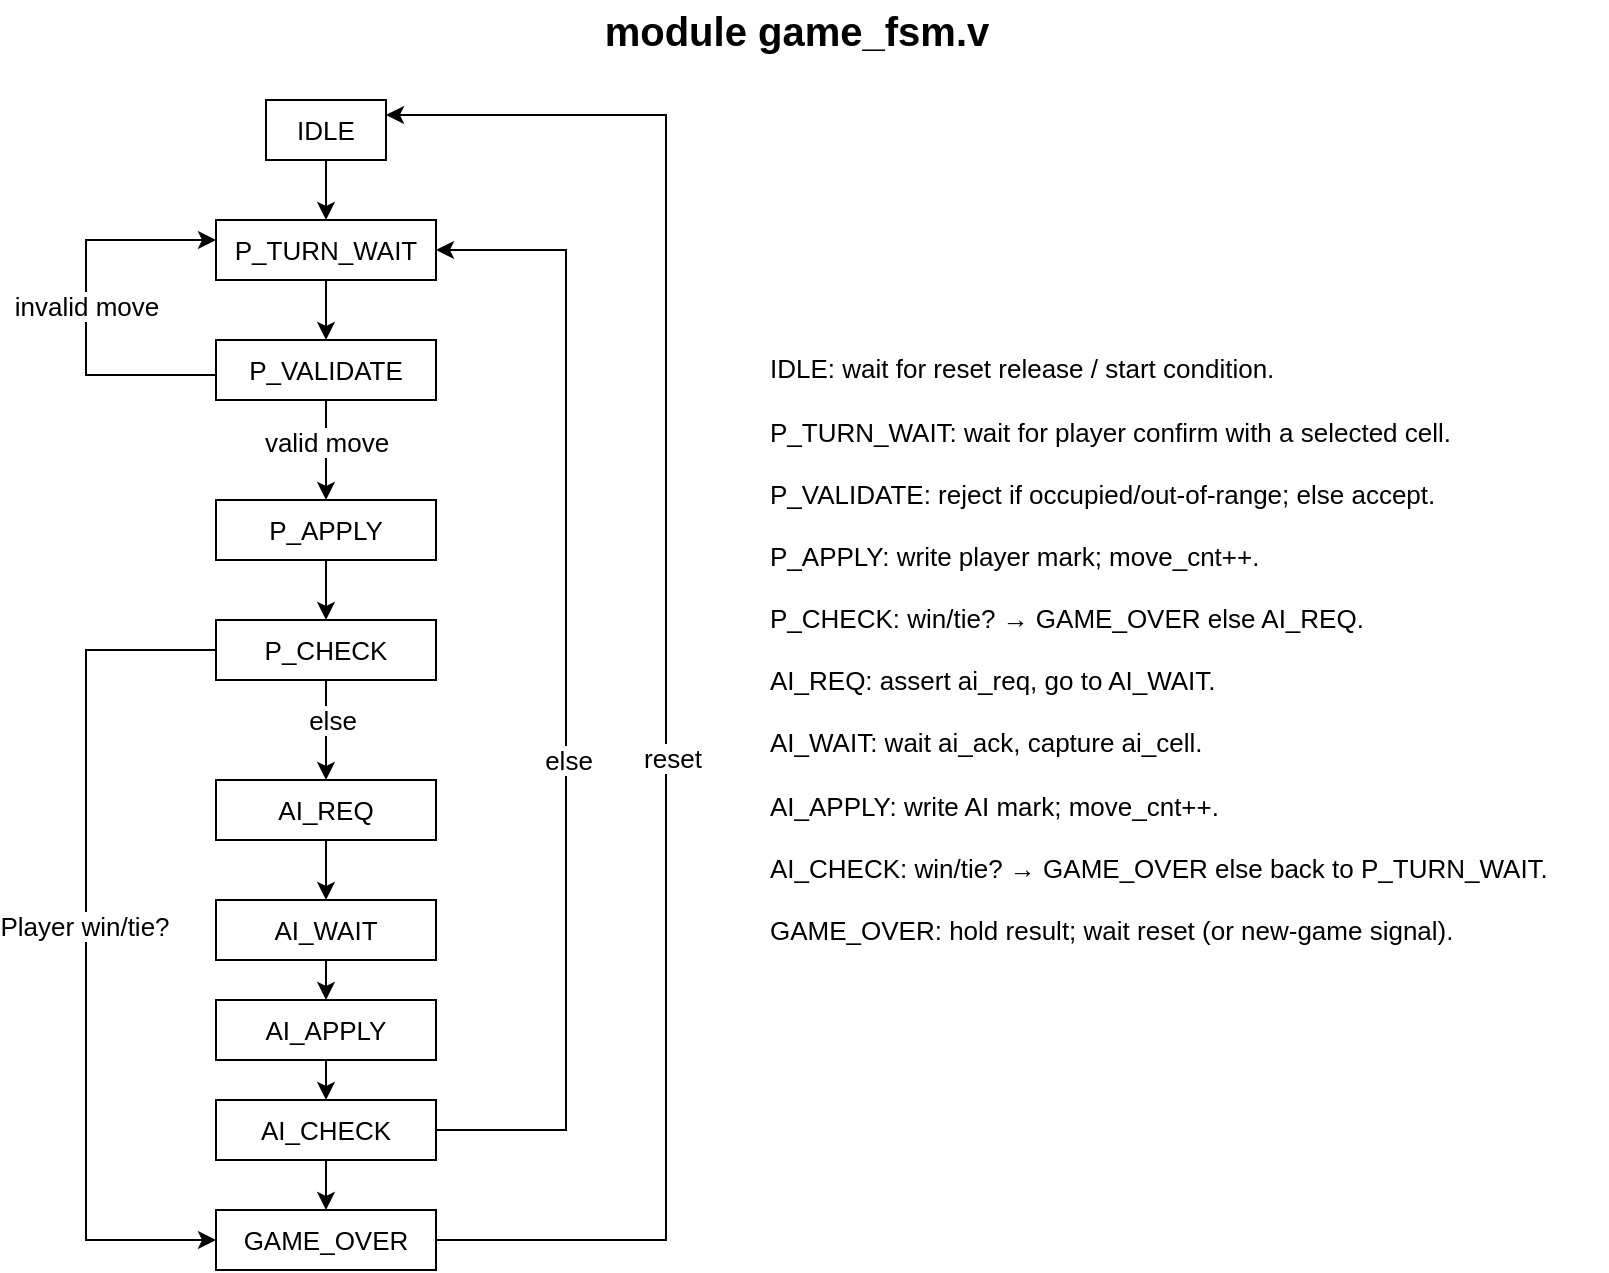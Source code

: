 <mxfile version="28.1.0">
  <diagram name="Page-1" id="iA0EqysozytrNpIPGFQt">
    <mxGraphModel dx="1426" dy="795" grid="1" gridSize="10" guides="1" tooltips="1" connect="1" arrows="1" fold="1" page="1" pageScale="1" pageWidth="850" pageHeight="800" math="0" shadow="0">
      <root>
        <mxCell id="0" />
        <mxCell id="1" parent="0" />
        <mxCell id="JlvJfgP8zCbyhx2JuZmn-36" style="edgeStyle=orthogonalEdgeStyle;rounded=0;orthogonalLoop=1;jettySize=auto;html=1;entryX=0.5;entryY=0;entryDx=0;entryDy=0;fontSize=13;" parent="1" source="JlvJfgP8zCbyhx2JuZmn-24" target="JlvJfgP8zCbyhx2JuZmn-25" edge="1">
          <mxGeometry relative="1" as="geometry" />
        </mxCell>
        <mxCell id="JlvJfgP8zCbyhx2JuZmn-24" value="&lt;div&gt;IDLE&lt;/div&gt;" style="text;html=1;align=center;verticalAlign=middle;whiteSpace=wrap;rounded=0;strokeColor=default;fontSize=13;" parent="1" vertex="1">
          <mxGeometry x="160" y="100" width="60" height="30" as="geometry" />
        </mxCell>
        <mxCell id="JlvJfgP8zCbyhx2JuZmn-37" style="edgeStyle=orthogonalEdgeStyle;rounded=0;orthogonalLoop=1;jettySize=auto;html=1;exitX=0.5;exitY=1;exitDx=0;exitDy=0;entryX=0.5;entryY=0;entryDx=0;entryDy=0;fontSize=13;" parent="1" source="JlvJfgP8zCbyhx2JuZmn-25" target="JlvJfgP8zCbyhx2JuZmn-26" edge="1">
          <mxGeometry relative="1" as="geometry" />
        </mxCell>
        <mxCell id="JlvJfgP8zCbyhx2JuZmn-25" value="&lt;div&gt;P_TURN_WAIT&lt;/div&gt;" style="text;html=1;align=center;verticalAlign=middle;whiteSpace=wrap;rounded=0;strokeColor=default;fontSize=13;" parent="1" vertex="1">
          <mxGeometry x="135" y="160" width="110" height="30" as="geometry" />
        </mxCell>
        <mxCell id="JlvJfgP8zCbyhx2JuZmn-38" style="edgeStyle=orthogonalEdgeStyle;rounded=0;orthogonalLoop=1;jettySize=auto;html=1;entryX=0.5;entryY=0;entryDx=0;entryDy=0;fontSize=13;" parent="1" source="JlvJfgP8zCbyhx2JuZmn-26" target="JlvJfgP8zCbyhx2JuZmn-27" edge="1">
          <mxGeometry relative="1" as="geometry" />
        </mxCell>
        <mxCell id="JlvJfgP8zCbyhx2JuZmn-49" value="&lt;div&gt;valid move&lt;/div&gt;" style="edgeLabel;html=1;align=center;verticalAlign=middle;resizable=0;points=[];fontSize=13;" parent="JlvJfgP8zCbyhx2JuZmn-38" vertex="1" connectable="0">
          <mxGeometry x="0.304" y="1" relative="1" as="geometry">
            <mxPoint x="-1" y="-12" as="offset" />
          </mxGeometry>
        </mxCell>
        <mxCell id="JlvJfgP8zCbyhx2JuZmn-59" style="edgeStyle=orthogonalEdgeStyle;rounded=0;orthogonalLoop=1;jettySize=auto;html=1;exitX=0;exitY=0.5;exitDx=0;exitDy=0;entryX=0;entryY=0.25;entryDx=0;entryDy=0;fontSize=13;" parent="1" edge="1">
          <mxGeometry relative="1" as="geometry">
            <mxPoint x="135" y="237.5" as="sourcePoint" />
            <mxPoint x="135" y="170" as="targetPoint" />
            <Array as="points">
              <mxPoint x="70" y="237.5" />
              <mxPoint x="70" y="170.5" />
            </Array>
          </mxGeometry>
        </mxCell>
        <mxCell id="JlvJfgP8zCbyhx2JuZmn-60" value="&lt;div&gt;invalid move&lt;/div&gt;" style="edgeLabel;html=1;align=center;verticalAlign=middle;resizable=0;points=[];fontSize=13;" parent="JlvJfgP8zCbyhx2JuZmn-59" vertex="1" connectable="0">
          <mxGeometry x="0.011" relative="1" as="geometry">
            <mxPoint as="offset" />
          </mxGeometry>
        </mxCell>
        <mxCell id="JlvJfgP8zCbyhx2JuZmn-26" value="&lt;div&gt;P_VALIDATE&lt;/div&gt;" style="text;html=1;align=center;verticalAlign=middle;whiteSpace=wrap;rounded=0;strokeColor=default;fontSize=13;" parent="1" vertex="1">
          <mxGeometry x="135" y="220" width="110" height="30" as="geometry" />
        </mxCell>
        <mxCell id="JlvJfgP8zCbyhx2JuZmn-39" style="edgeStyle=orthogonalEdgeStyle;rounded=0;orthogonalLoop=1;jettySize=auto;html=1;exitX=0.5;exitY=1;exitDx=0;exitDy=0;fontSize=13;" parent="1" source="JlvJfgP8zCbyhx2JuZmn-27" target="JlvJfgP8zCbyhx2JuZmn-28" edge="1">
          <mxGeometry relative="1" as="geometry" />
        </mxCell>
        <mxCell id="JlvJfgP8zCbyhx2JuZmn-27" value="&lt;div&gt;P_APPLY&lt;/div&gt;" style="text;html=1;align=center;verticalAlign=middle;whiteSpace=wrap;rounded=0;strokeColor=default;fontSize=13;" parent="1" vertex="1">
          <mxGeometry x="135" y="300" width="110" height="30" as="geometry" />
        </mxCell>
        <mxCell id="JlvJfgP8zCbyhx2JuZmn-40" style="edgeStyle=orthogonalEdgeStyle;rounded=0;orthogonalLoop=1;jettySize=auto;html=1;exitX=0.5;exitY=1;exitDx=0;exitDy=0;entryX=0.5;entryY=0;entryDx=0;entryDy=0;fontSize=13;" parent="1" source="JlvJfgP8zCbyhx2JuZmn-28" target="JlvJfgP8zCbyhx2JuZmn-29" edge="1">
          <mxGeometry relative="1" as="geometry" />
        </mxCell>
        <mxCell id="JlvJfgP8zCbyhx2JuZmn-50" value="else" style="edgeLabel;html=1;align=center;verticalAlign=middle;resizable=0;points=[];fontSize=13;" parent="JlvJfgP8zCbyhx2JuZmn-40" vertex="1" connectable="0">
          <mxGeometry x="-0.2" y="3" relative="1" as="geometry">
            <mxPoint as="offset" />
          </mxGeometry>
        </mxCell>
        <mxCell id="JlvJfgP8zCbyhx2JuZmn-52" style="edgeStyle=orthogonalEdgeStyle;rounded=0;orthogonalLoop=1;jettySize=auto;html=1;entryX=0;entryY=0.5;entryDx=0;entryDy=0;fontSize=13;" parent="1" source="JlvJfgP8zCbyhx2JuZmn-28" target="JlvJfgP8zCbyhx2JuZmn-33" edge="1">
          <mxGeometry relative="1" as="geometry">
            <mxPoint x="-30" y="670" as="targetPoint" />
            <Array as="points">
              <mxPoint x="70" y="375" />
              <mxPoint x="70" y="670" />
            </Array>
          </mxGeometry>
        </mxCell>
        <mxCell id="JlvJfgP8zCbyhx2JuZmn-53" value="Player win/tie?" style="edgeLabel;html=1;align=center;verticalAlign=middle;resizable=0;points=[];fontSize=13;" parent="JlvJfgP8zCbyhx2JuZmn-52" vertex="1" connectable="0">
          <mxGeometry x="-0.194" y="-1" relative="1" as="geometry">
            <mxPoint y="31" as="offset" />
          </mxGeometry>
        </mxCell>
        <mxCell id="JlvJfgP8zCbyhx2JuZmn-28" value="&lt;div&gt;P_CHECK&lt;/div&gt;" style="text;html=1;align=center;verticalAlign=middle;whiteSpace=wrap;rounded=0;strokeColor=default;fontSize=13;" parent="1" vertex="1">
          <mxGeometry x="135" y="360" width="110" height="30" as="geometry" />
        </mxCell>
        <mxCell id="JlvJfgP8zCbyhx2JuZmn-41" style="edgeStyle=orthogonalEdgeStyle;rounded=0;orthogonalLoop=1;jettySize=auto;html=1;exitX=0.5;exitY=1;exitDx=0;exitDy=0;fontSize=13;" parent="1" source="JlvJfgP8zCbyhx2JuZmn-29" target="JlvJfgP8zCbyhx2JuZmn-30" edge="1">
          <mxGeometry relative="1" as="geometry" />
        </mxCell>
        <mxCell id="JlvJfgP8zCbyhx2JuZmn-29" value="AI_REQ" style="text;html=1;align=center;verticalAlign=middle;whiteSpace=wrap;rounded=0;strokeColor=default;fontSize=13;" parent="1" vertex="1">
          <mxGeometry x="135" y="440" width="110" height="30" as="geometry" />
        </mxCell>
        <mxCell id="JlvJfgP8zCbyhx2JuZmn-42" style="edgeStyle=orthogonalEdgeStyle;rounded=0;orthogonalLoop=1;jettySize=auto;html=1;exitX=0.5;exitY=1;exitDx=0;exitDy=0;entryX=0.5;entryY=0;entryDx=0;entryDy=0;fontSize=13;" parent="1" source="JlvJfgP8zCbyhx2JuZmn-30" target="JlvJfgP8zCbyhx2JuZmn-31" edge="1">
          <mxGeometry relative="1" as="geometry" />
        </mxCell>
        <mxCell id="JlvJfgP8zCbyhx2JuZmn-30" value="AI_WAIT" style="text;html=1;align=center;verticalAlign=middle;whiteSpace=wrap;rounded=0;strokeColor=default;fontSize=13;" parent="1" vertex="1">
          <mxGeometry x="135" y="500" width="110" height="30" as="geometry" />
        </mxCell>
        <mxCell id="JlvJfgP8zCbyhx2JuZmn-43" style="edgeStyle=orthogonalEdgeStyle;rounded=0;orthogonalLoop=1;jettySize=auto;html=1;exitX=0.5;exitY=1;exitDx=0;exitDy=0;entryX=0.5;entryY=0;entryDx=0;entryDy=0;fontSize=13;" parent="1" source="JlvJfgP8zCbyhx2JuZmn-31" target="JlvJfgP8zCbyhx2JuZmn-32" edge="1">
          <mxGeometry relative="1" as="geometry" />
        </mxCell>
        <mxCell id="JlvJfgP8zCbyhx2JuZmn-31" value="AI_APPLY" style="text;html=1;align=center;verticalAlign=middle;whiteSpace=wrap;rounded=0;strokeColor=default;fontSize=13;" parent="1" vertex="1">
          <mxGeometry x="135" y="550" width="110" height="30" as="geometry" />
        </mxCell>
        <mxCell id="JlvJfgP8zCbyhx2JuZmn-44" style="edgeStyle=orthogonalEdgeStyle;rounded=0;orthogonalLoop=1;jettySize=auto;html=1;exitX=0.5;exitY=1;exitDx=0;exitDy=0;entryX=0.5;entryY=0;entryDx=0;entryDy=0;fontSize=13;" parent="1" source="JlvJfgP8zCbyhx2JuZmn-32" target="JlvJfgP8zCbyhx2JuZmn-33" edge="1">
          <mxGeometry relative="1" as="geometry" />
        </mxCell>
        <mxCell id="JlvJfgP8zCbyhx2JuZmn-61" style="edgeStyle=orthogonalEdgeStyle;rounded=0;orthogonalLoop=1;jettySize=auto;html=1;exitX=1;exitY=0.5;exitDx=0;exitDy=0;entryX=1;entryY=0.5;entryDx=0;entryDy=0;fontSize=13;" parent="1" source="JlvJfgP8zCbyhx2JuZmn-32" target="JlvJfgP8zCbyhx2JuZmn-25" edge="1">
          <mxGeometry relative="1" as="geometry">
            <Array as="points">
              <mxPoint x="310" y="615" />
              <mxPoint x="310" y="175" />
            </Array>
          </mxGeometry>
        </mxCell>
        <mxCell id="JlvJfgP8zCbyhx2JuZmn-62" value="else" style="edgeLabel;html=1;align=center;verticalAlign=middle;resizable=0;points=[];fontSize=13;" parent="JlvJfgP8zCbyhx2JuZmn-61" vertex="1" connectable="0">
          <mxGeometry x="0.002" y="-1" relative="1" as="geometry">
            <mxPoint y="35" as="offset" />
          </mxGeometry>
        </mxCell>
        <mxCell id="JlvJfgP8zCbyhx2JuZmn-32" value="AI_CHECK" style="text;html=1;align=center;verticalAlign=middle;whiteSpace=wrap;rounded=0;strokeColor=default;fontSize=13;" parent="1" vertex="1">
          <mxGeometry x="135" y="600" width="110" height="30" as="geometry" />
        </mxCell>
        <mxCell id="JlvJfgP8zCbyhx2JuZmn-54" style="edgeStyle=orthogonalEdgeStyle;rounded=0;orthogonalLoop=1;jettySize=auto;html=1;exitX=1;exitY=0.5;exitDx=0;exitDy=0;entryX=1;entryY=0.25;entryDx=0;entryDy=0;fontSize=13;" parent="1" source="JlvJfgP8zCbyhx2JuZmn-33" target="JlvJfgP8zCbyhx2JuZmn-24" edge="1">
          <mxGeometry relative="1" as="geometry">
            <Array as="points">
              <mxPoint x="360" y="670" />
              <mxPoint x="360" y="108" />
            </Array>
          </mxGeometry>
        </mxCell>
        <mxCell id="JlvJfgP8zCbyhx2JuZmn-57" value="&lt;div&gt;reset&lt;/div&gt;" style="edgeLabel;html=1;align=center;verticalAlign=middle;resizable=0;points=[];fontSize=13;" parent="JlvJfgP8zCbyhx2JuZmn-54" vertex="1" connectable="0">
          <mxGeometry x="-0.129" y="-3" relative="1" as="geometry">
            <mxPoint as="offset" />
          </mxGeometry>
        </mxCell>
        <mxCell id="JlvJfgP8zCbyhx2JuZmn-33" value="GAME_OVER" style="text;html=1;align=center;verticalAlign=middle;whiteSpace=wrap;rounded=0;strokeColor=default;fontSize=13;" parent="1" vertex="1">
          <mxGeometry x="135" y="655" width="110" height="30" as="geometry" />
        </mxCell>
        <mxCell id="JlvJfgP8zCbyhx2JuZmn-73" style="edgeStyle=orthogonalEdgeStyle;rounded=0;orthogonalLoop=1;jettySize=auto;html=1;exitX=0.5;exitY=1;exitDx=0;exitDy=0;" parent="1" edge="1">
          <mxGeometry relative="1" as="geometry">
            <mxPoint x="507.5" y="320" as="sourcePoint" />
            <mxPoint x="507.5" y="320" as="targetPoint" />
          </mxGeometry>
        </mxCell>
        <mxCell id="JlvJfgP8zCbyhx2JuZmn-78" value="&lt;div align=&quot;left&quot;&gt;&lt;font style=&quot;font-size: 13px;&quot;&gt;IDLE: wait for reset release / start condition.&lt;br&gt;&lt;br&gt;P_TURN_WAIT: wait for player confirm with a selected cell.&lt;br&gt;&lt;br&gt;P_VALIDATE: reject if occupied/out-of-range; else accept.&lt;br&gt;&lt;br&gt;P_APPLY: write player mark; move_cnt++.&lt;br&gt;&lt;br&gt;P_CHECK: win/tie? → GAME_OVER else AI_REQ.&lt;br&gt;&lt;br&gt;AI_REQ: assert ai_req, go to AI_WAIT.&lt;br&gt;&lt;br&gt;AI_WAIT: wait ai_ack, capture ai_cell.&lt;br&gt;&lt;br&gt;AI_APPLY: write AI mark; move_cnt++.&lt;br&gt;&lt;br&gt;AI_CHECK: win/tie? → GAME_OVER else back to P_TURN_WAIT.&lt;br&gt;&lt;br&gt;GAME_OVER: hold result; wait reset (or new-game signal).&lt;/font&gt;&lt;/div&gt;" style="text;html=1;align=left;verticalAlign=middle;whiteSpace=wrap;rounded=0;" parent="1" vertex="1">
          <mxGeometry x="410" y="205" width="420" height="340" as="geometry" />
        </mxCell>
        <mxCell id="FxWJzR2iY7AXji3FwWED-1" value="&lt;b&gt;&lt;font style=&quot;font-size: 20px;&quot;&gt;module game_fsm.v&lt;/font&gt;&lt;/b&gt;" style="text;html=1;align=center;verticalAlign=middle;whiteSpace=wrap;rounded=0;" vertex="1" parent="1">
          <mxGeometry x="293" y="50" width="265" height="30" as="geometry" />
        </mxCell>
      </root>
    </mxGraphModel>
  </diagram>
</mxfile>
